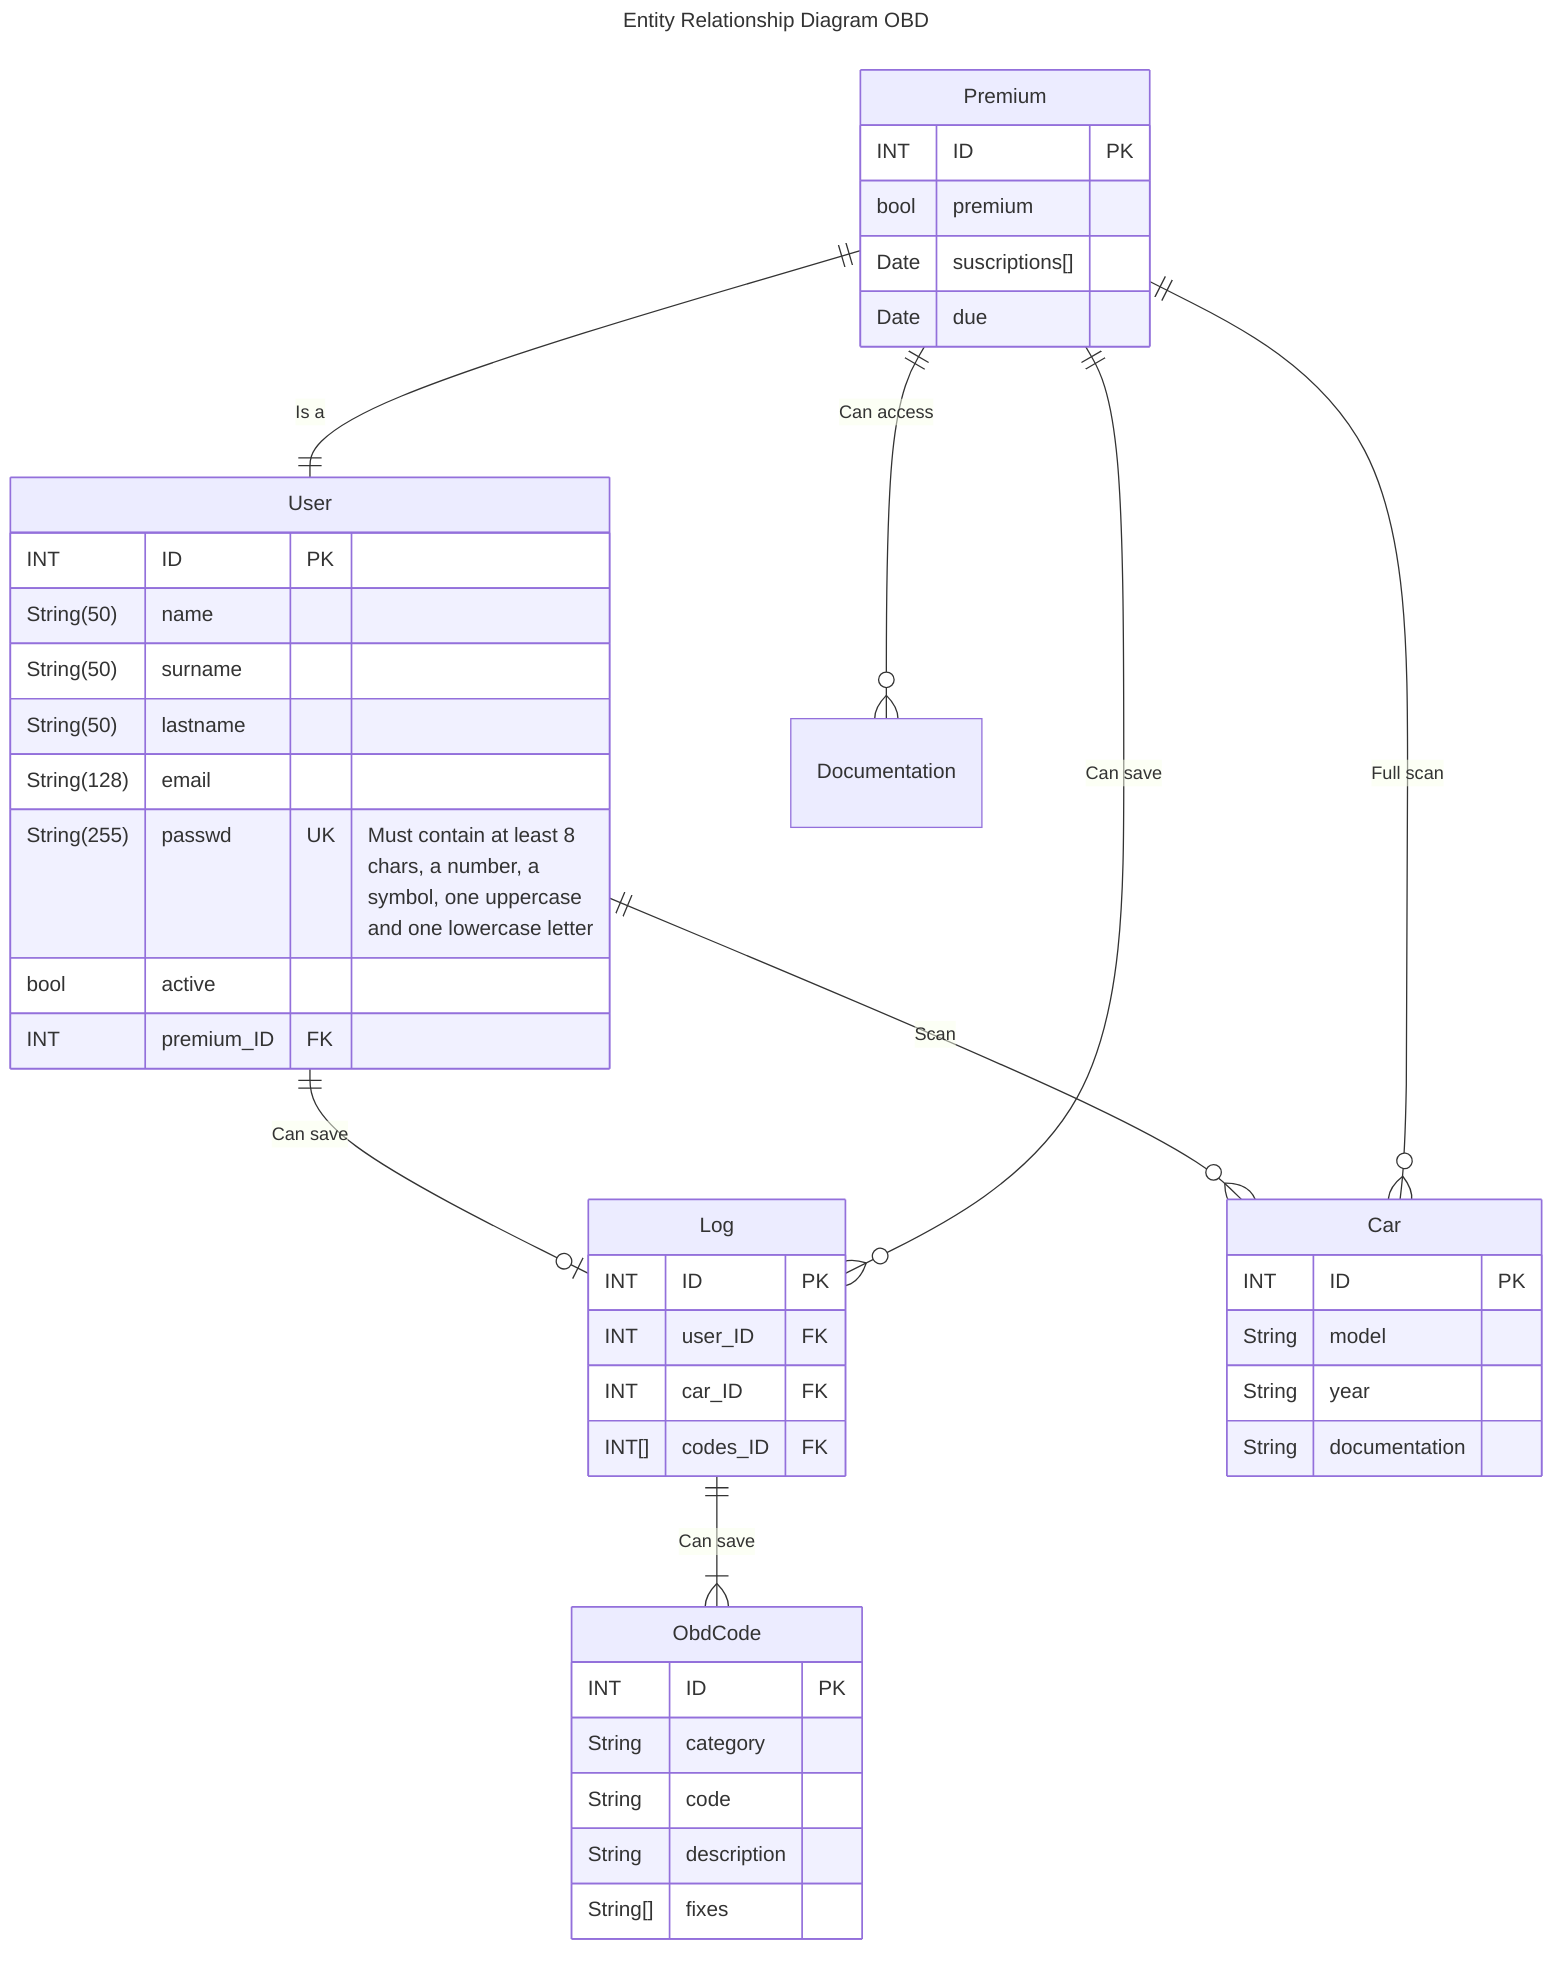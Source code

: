 ---
title: Entity Relationship Diagram OBD
---
erDiagram

  User {
    INT ID PK
    String(50) name
    String(50) surname
    String(50) lastname
    String(128) email
    String(255) passwd UK "Must contain at least 8
                          chars, a number, a
                          symbol, one uppercase
                          and one lowercase letter"
    bool active
    INT premium_ID FK
  }

  Premium {
    INT ID PK
    bool premium
    Date suscriptions[]
    Date due
  }

  Log {
    INT ID PK
    INT user_ID FK
    INT car_ID FK
    INT[] codes_ID FK
  }

  Car {
    INT ID PK
    String model
    String year
    String documentation
  }

  ObdCode {
    INT ID PK
    String category
    String code
    String description
    String[] fixes
  }

  %% Usuario
  User ||--o{ Car : "Scan"
  User ||--o| Log : "Can save"

  %% Premium
  Premium ||--|| User : "Is a"
  Premium ||--o{ Log : "Can save"
  Premium ||--o{ Car : "Full scan"
  Premium ||--o{ Documentation : "Can access"

  %% Logs
  Log ||--|{ ObdCode : "Can save"